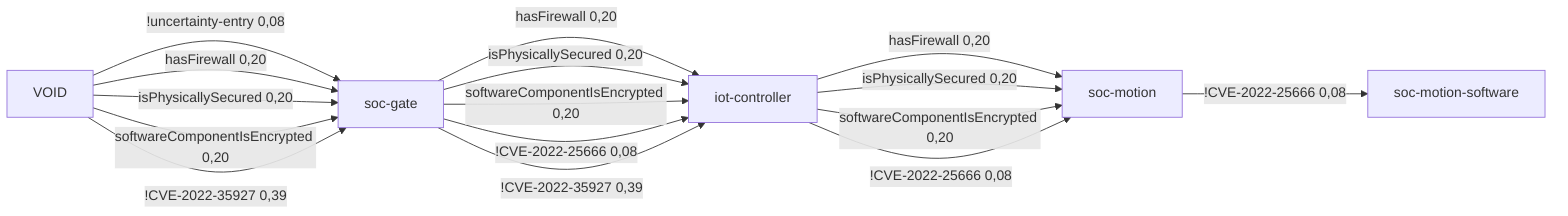 %% AttributeChange [4mcontiki-ng/contiki-ng[0m to [4m4.7[0m for node [4msoc-motion[0m
%%  VOID -[0,71]->  soc-gate -[0,71]->  iot-controller -[0,53]->  soc-motion -[0,08]-> soc-motion-software 1,07 0,02
flowchart LR
	iot-controller[iot-controller]
	soc-motion[soc-motion]
	soc-motion-software[soc-motion-software]
	soc-gate[soc-gate]
	VOID[VOID]
	iot-controller -->|hasFirewall 0,20| soc-motion
	iot-controller -->|isPhysicallySecured 0,20| soc-motion
	iot-controller -->|softwareComponentIsEncrypted 0,20| soc-motion
	iot-controller -->|!CVE-2022-25666 0,08| soc-motion
	soc-motion -->|!CVE-2022-25666 0,08| soc-motion-software
	soc-gate -->|hasFirewall 0,20| iot-controller
	soc-gate -->|isPhysicallySecured 0,20| iot-controller
	soc-gate -->|softwareComponentIsEncrypted 0,20| iot-controller
	soc-gate -->|!CVE-2022-25666 0,08| iot-controller
	soc-gate -->|!CVE-2022-35927 0,39| iot-controller
	VOID -->|!uncertainty-entry 0,08| soc-gate
	VOID -->|hasFirewall 0,20| soc-gate
	VOID -->|isPhysicallySecured 0,20| soc-gate
	VOID -->|softwareComponentIsEncrypted 0,20| soc-gate
	VOID -->|!CVE-2022-35927 0,39| soc-gate
